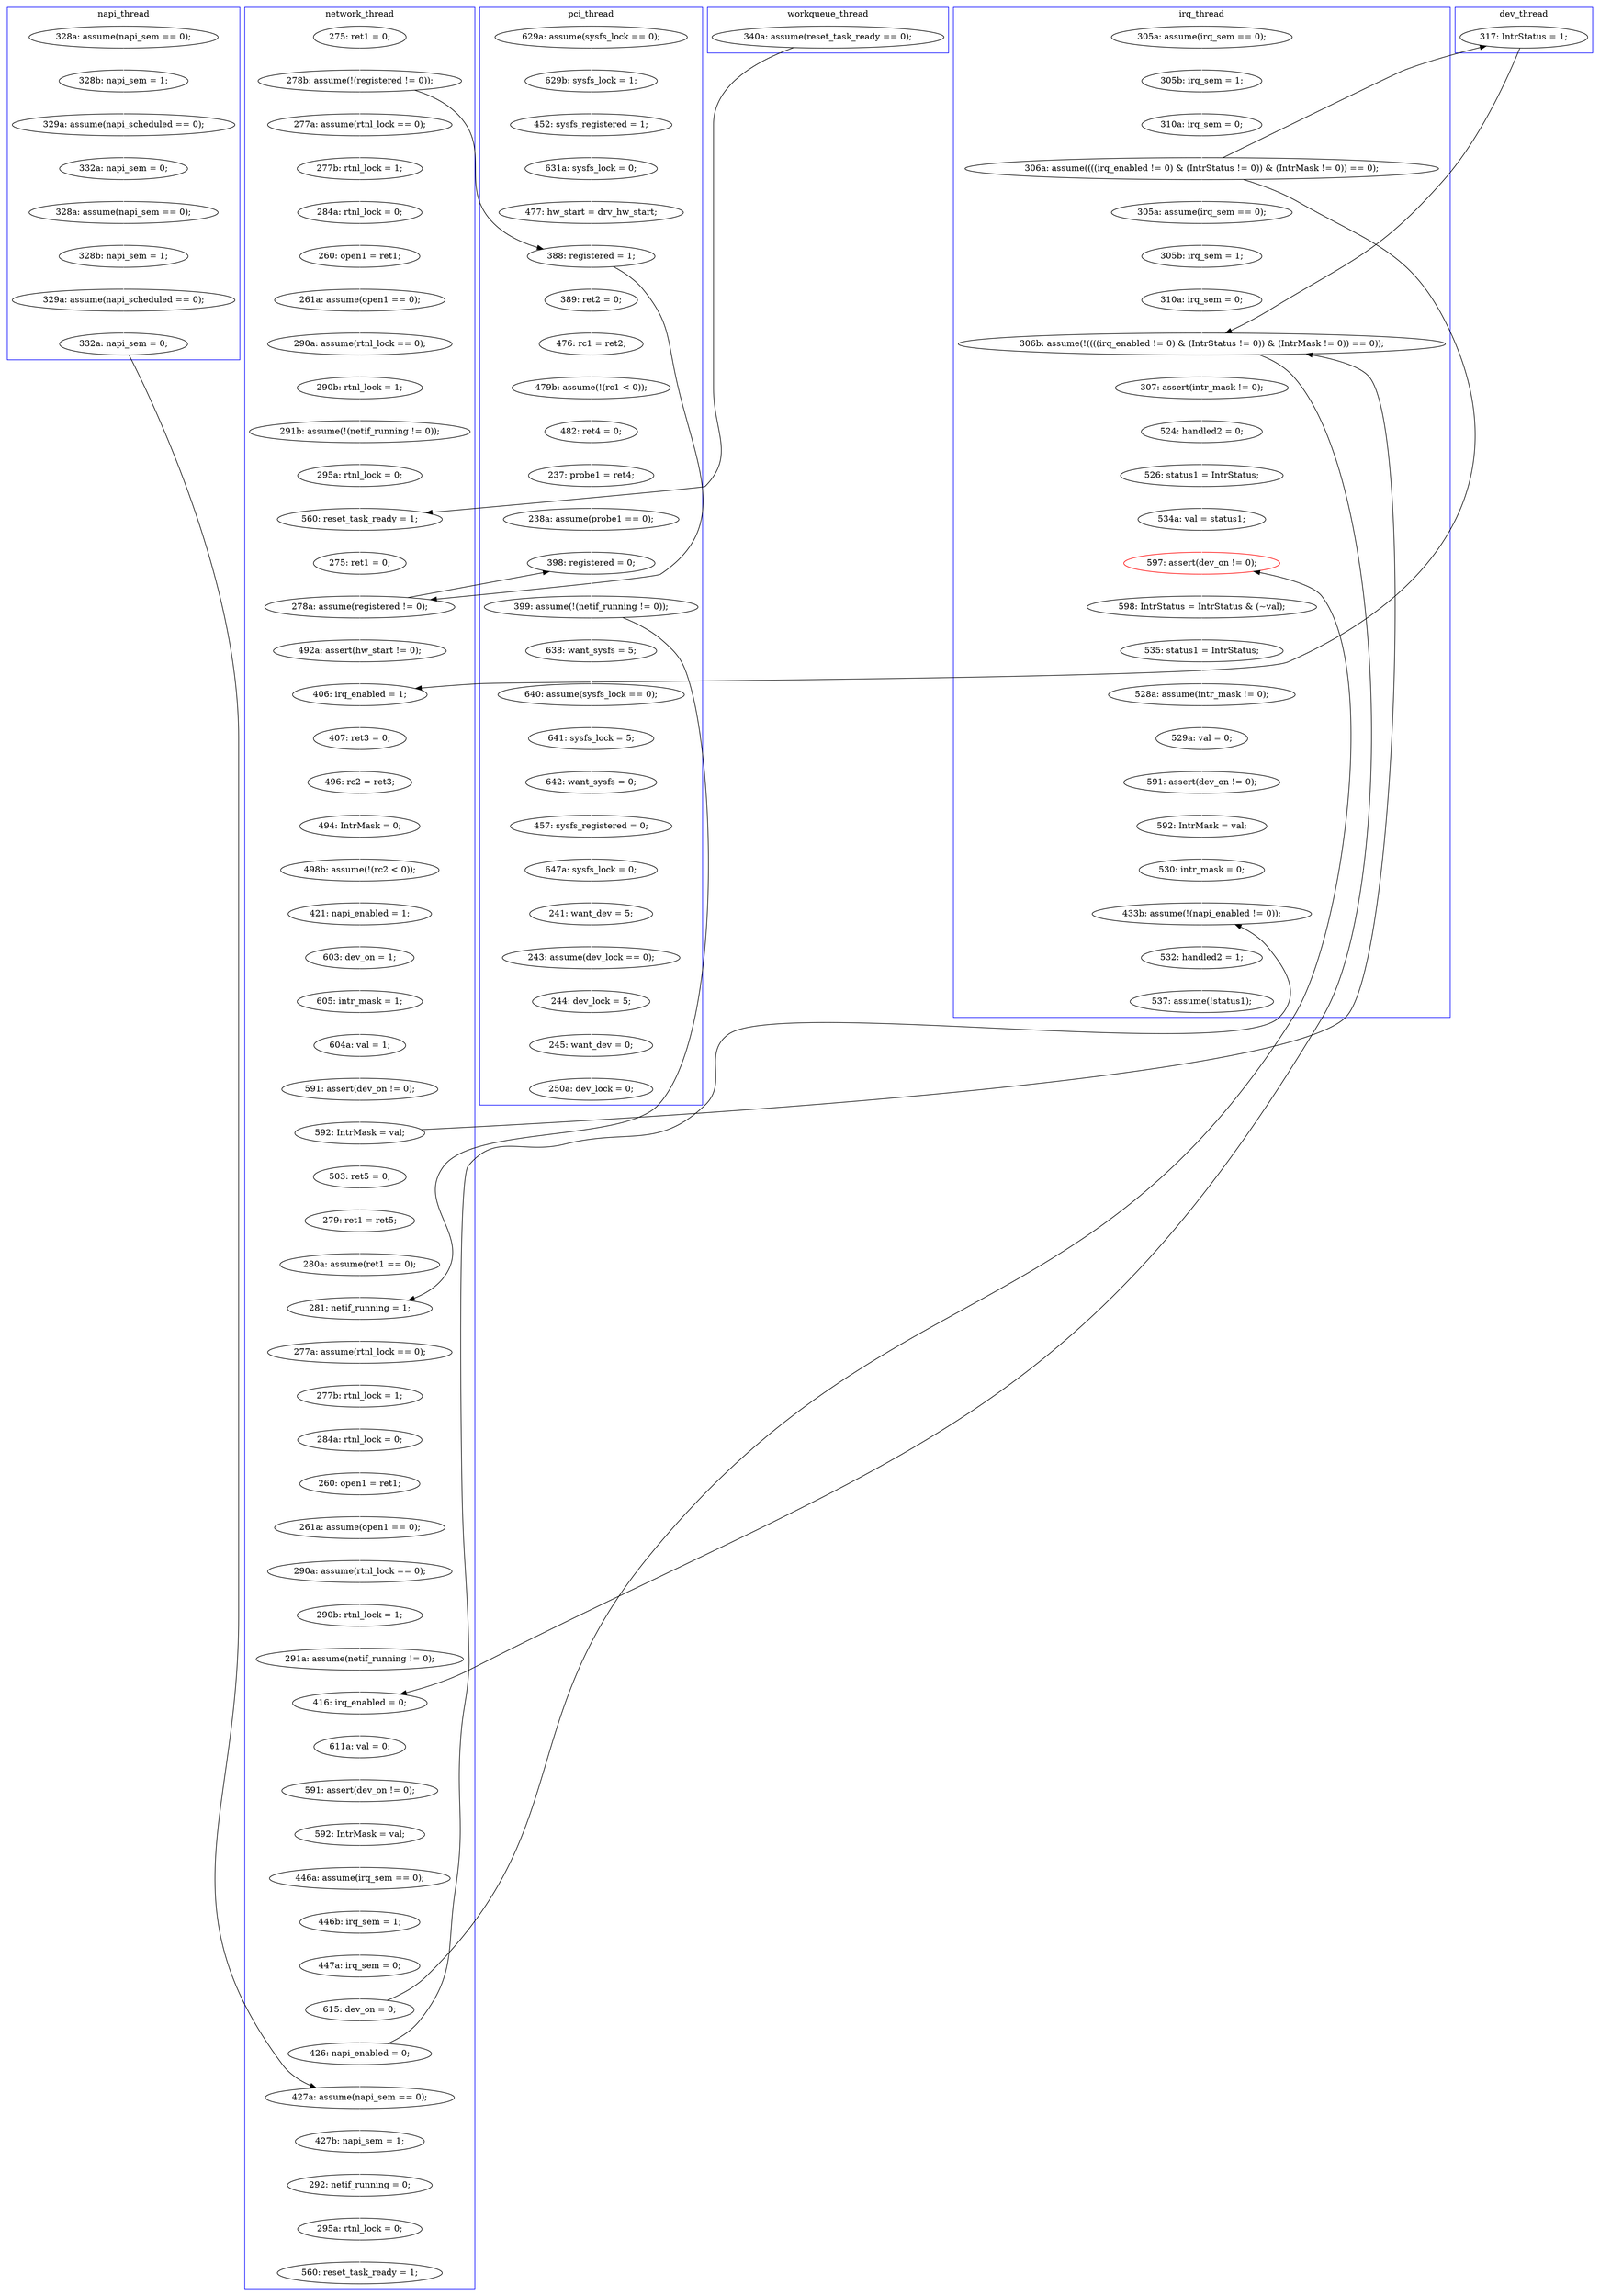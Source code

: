 digraph Counterexample {
	211 -> 213 [color = white, style = solid]
	189 -> 191 [color = white, style = solid]
	191 -> 194 [color = white, style = solid]
	202 -> 207 [color = white, style = solid]
	213 -> 214 [color = white, style = solid]
	95 -> 96 [color = white, style = solid]
	51 -> 71 [color = white, style = solid]
	35 -> 40 [color = white, style = solid]
	269 -> 271 [color = white, style = solid]
	214 -> 222 [color = white, style = solid]
	56 -> 58 [color = white, style = solid]
	222 -> 223 [color = white, style = solid]
	265 -> 269 [color = white, style = solid]
	188 -> 189 [color = white, style = solid]
	181 -> 183 [color = black, style = solid, constraint = false]
	278 -> 280 [color = white, style = solid]
	173 -> 174 [color = white, style = solid]
	226 -> 231 [color = white, style = solid]
	227 -> 230 [color = white, style = solid]
	136 -> 137 [color = white, style = solid]
	49 -> 51 [color = white, style = solid]
	152 -> 153 [color = white, style = solid]
	161 -> 162 [color = white, style = solid]
	231 -> 245 [color = white, style = solid]
	115 -> 118 [color = white, style = solid]
	124 -> 174 [color = black, style = solid, constraint = false]
	169 -> 170 [color = white, style = solid]
	260 -> 262 [color = white, style = solid]
	153 -> 246 [color = black, style = solid, constraint = false]
	71 -> 90 [color = white, style = solid]
	42 -> 45 [color = white, style = solid]
	34 -> 35 [color = white, style = solid]
	174 -> 187 [color = white, style = solid]
	62 -> 90 [color = black, style = solid, constraint = false]
	40 -> 175 [color = white, style = solid]
	262 -> 263 [color = white, style = solid]
	245 -> 278 [color = black, style = solid, constraint = false]
	158 -> 161 [color = white, style = solid]
	241 -> 257 [color = white, style = solid]
	145 -> 160 [color = white, style = solid]
	252 -> 258 [color = white, style = solid]
	149 -> 150 [color = white, style = solid]
	100 -> 102 [color = white, style = solid]
	246 -> 247 [color = white, style = solid]
	48 -> 49 [color = white, style = solid]
	242 -> 243 [color = white, style = solid]
	263 -> 265 [color = white, style = solid]
	123 -> 124 [color = white, style = solid]
	215 -> 225 [color = white, style = solid]
	240 -> 241 [color = white, style = solid]
	112 -> 136 [color = white, style = solid]
	234 -> 239 [color = white, style = solid]
	239 -> 240 [color = white, style = solid]
	128 -> 129 [color = white, style = solid]
	175 -> 176 [color = white, style = solid]
	37 -> 38 [color = white, style = solid]
	96 -> 103 [color = white, style = solid]
	38 -> 39 [color = white, style = solid]
	131 -> 145 [color = white, style = solid]
	146 -> 158 [color = white, style = solid]
	166 -> 169 [color = white, style = solid]
	140 -> 142 [color = white, style = solid]
	271 -> 278 [color = white, style = solid]
	247 -> 250 [color = white, style = solid]
	30 -> 95 [color = black, style = solid, constraint = false]
	106 -> 107 [color = white, style = solid]
	45 -> 48 [color = white, style = solid]
	170 -> 173 [color = white, style = solid]
	81 -> 83 [color = white, style = solid]
	176 -> 179 [color = white, style = solid]
	90 -> 100 [color = white, style = solid]
	86 -> 95 [color = white, style = solid]
	40 -> 181 [color = black, style = solid, constraint = false]
	179 -> 183 [color = white, style = solid]
	27 -> 30 [color = white, style = solid]
	147 -> 149 [color = white, style = solid]
	160 -> 234 [color = white, style = solid]
	280 -> 292 [color = white, style = solid]
	142 -> 146 [color = white, style = solid]
	55 -> 56 [color = white, style = solid]
	130 -> 131 [color = white, style = solid]
	231 -> 242 [color = black, style = solid, constraint = false]
	95 -> 102 [color = black, style = solid, constraint = false]
	30 -> 37 [color = white, style = solid]
	58 -> 147 [color = white, style = solid]
	164 -> 166 [color = white, style = solid]
	230 -> 242 [color = white, style = solid]
	103 -> 106 [color = white, style = solid]
	83 -> 86 [color = white, style = solid]
	137 -> 138 [color = white, style = solid]
	138 -> 140 [color = white, style = solid]
	199 -> 200 [color = white, style = solid]
	102 -> 123 [color = black, style = solid, constraint = false]
	124 -> 128 [color = white, style = solid]
	225 -> 227 [color = white, style = solid]
	118 -> 123 [color = white, style = solid]
	166 -> 183 [color = black, style = solid, constraint = false]
	129 -> 130 [color = white, style = solid]
	39 -> 42 [color = white, style = solid]
	207 -> 211 [color = white, style = solid]
	223 -> 226 [color = white, style = solid]
	183 -> 207 [color = black, style = solid, constraint = false]
	200 -> 202 [color = white, style = solid]
	150 -> 152 [color = white, style = solid]
	40 -> 136 [color = black, style = solid, constraint = false]
	183 -> 215 [color = white, style = solid]
	162 -> 164 [color = white, style = solid]
	78 -> 81 [color = white, style = solid]
	187 -> 188 [color = white, style = solid]
	250 -> 252 [color = white, style = solid]
	245 -> 246 [color = white, style = solid]
	243 -> 260 [color = white, style = solid]
	77 -> 78 [color = white, style = solid]
	102 -> 112 [color = white, style = solid]
	33 -> 34 [color = white, style = solid]
	107 -> 115 [color = white, style = solid]
	194 -> 199 [color = white, style = solid]
	subgraph cluster5 {
		label = workqueue_thread
		color = blue
		62  [label = "340a: assume(reset_task_ready == 0);"]
	}
	subgraph cluster4 {
		label = napi_thread
		color = blue
		55  [label = "328a: assume(napi_sem == 0);"]
		150  [label = "328b: napi_sem = 1;"]
		147  [label = "332a: napi_sem = 0;"]
		58  [label = "329a: assume(napi_scheduled == 0);"]
		56  [label = "328b: napi_sem = 1;"]
		153  [label = "332a: napi_sem = 0;"]
		152  [label = "329a: assume(napi_scheduled == 0);"]
		149  [label = "328a: assume(napi_sem == 0);"]
	}
	subgraph cluster1 {
		label = pci_thread
		color = blue
		257  [label = "250a: dev_lock = 0;"]
		241  [label = "245: want_dev = 0;"]
		123  [label = "398: registered = 0;"]
		77  [label = "629a: assume(sysfs_lock == 0);"]
		118  [label = "238a: assume(probe1 == 0);"]
		107  [label = "482: ret4 = 0;"]
		129  [label = "640: assume(sysfs_lock == 0);"]
		83  [label = "631a: sysfs_lock = 0;"]
		130  [label = "641: sysfs_lock = 5;"]
		124  [label = "399: assume(!(netif_running != 0));"]
		81  [label = "452: sysfs_registered = 1;"]
		106  [label = "479b: assume(!(rc1 < 0));"]
		95  [label = "388: registered = 1;"]
		239  [label = "243: assume(dev_lock == 0);"]
		86  [label = "477: hw_start = drv_hw_start;"]
		131  [label = "642: want_sysfs = 0;"]
		103  [label = "476: rc1 = ret2;"]
		240  [label = "244: dev_lock = 5;"]
		145  [label = "457: sysfs_registered = 0;"]
		78  [label = "629b: sysfs_lock = 1;"]
		234  [label = "241: want_dev = 5;"]
		96  [label = "389: ret2 = 0;"]
		160  [label = "647a: sysfs_lock = 0;"]
		128  [label = "638: want_sysfs = 5;"]
		115  [label = "237: probe1 = ret4;"]
	}
	subgraph cluster7 {
		label = dev_thread
		color = blue
		181  [label = "317: IntrStatus = 1;"]
	}
	subgraph cluster3 {
		label = irq_thread
		color = blue
		183  [label = "306b: assume(!((((irq_enabled != 0) & (IntrStatus != 0)) & (IntrMask != 0)) == 0));"]
		176  [label = "305b: irq_sem = 1;"]
		278  [label = "433b: assume(!(napi_enabled != 0));"]
		34  [label = "305b: irq_sem = 1;"]
		33  [label = "305a: assume(irq_sem == 0);"]
		230  [label = "534a: val = status1;"]
		280  [label = "532: handled2 = 1;"]
		175  [label = "305a: assume(irq_sem == 0);"]
		292  [label = "537: assume(!status1);"]
		265  [label = "591: assert(dev_on != 0);"]
		179  [label = "310a: irq_sem = 0;"]
		269  [label = "592: IntrMask = val;"]
		262  [label = "528a: assume(intr_mask != 0);"]
		35  [label = "310a: irq_sem = 0;"]
		227  [label = "526: status1 = IntrStatus;"]
		260  [label = "535: status1 = IntrStatus;"]
		243  [label = "598: IntrStatus = IntrStatus & (~val);"]
		215  [label = "307: assert(intr_mask != 0);"]
		271  [label = "530: intr_mask = 0;"]
		40  [label = "306a: assume((((irq_enabled != 0) & (IntrStatus != 0)) & (IntrMask != 0)) == 0);"]
		225  [label = "524: handled2 = 0;"]
		263  [label = "529a: val = 0;"]
		242  [label = "597: assert(dev_on != 0);", color = red]
	}
	subgraph cluster2 {
		label = network_thread
		color = blue
		162  [label = "604a: val = 1;"]
		39  [label = "284a: rtnl_lock = 0;"]
		166  [label = "592: IntrMask = val;"]
		169  [label = "503: ret5 = 0;"]
		71  [label = "295a: rtnl_lock = 0;"]
		136  [label = "406: irq_enabled = 1;"]
		191  [label = "260: open1 = ret1;"]
		51  [label = "291b: assume(!(netif_running != 0));"]
		226  [label = "447a: irq_sem = 0;"]
		222  [label = "446a: assume(irq_sem == 0);"]
		231  [label = "615: dev_on = 0;"]
		188  [label = "277b: rtnl_lock = 1;"]
		161  [label = "605: intr_mask = 1;"]
		102  [label = "278a: assume(registered != 0);"]
		137  [label = "407: ret3 = 0;"]
		27  [label = "275: ret1 = 0;"]
		246  [label = "427a: assume(napi_sem == 0);"]
		48  [label = "290a: assume(rtnl_lock == 0);"]
		223  [label = "446b: irq_sem = 1;"]
		213  [label = "591: assert(dev_on != 0);"]
		146  [label = "421: napi_enabled = 1;"]
		250  [label = "292: netif_running = 0;"]
		200  [label = "290b: rtnl_lock = 1;"]
		252  [label = "295a: rtnl_lock = 0;"]
		42  [label = "260: open1 = ret1;"]
		174  [label = "281: netif_running = 1;"]
		245  [label = "426: napi_enabled = 0;"]
		214  [label = "592: IntrMask = val;"]
		173  [label = "280a: assume(ret1 == 0);"]
		207  [label = "416: irq_enabled = 0;"]
		30  [label = "278b: assume(!(registered != 0));"]
		187  [label = "277a: assume(rtnl_lock == 0);"]
		247  [label = "427b: napi_sem = 1;"]
		199  [label = "290a: assume(rtnl_lock == 0);"]
		45  [label = "261a: assume(open1 == 0);"]
		211  [label = "611a: val = 0;"]
		158  [label = "603: dev_on = 1;"]
		189  [label = "284a: rtnl_lock = 0;"]
		164  [label = "591: assert(dev_on != 0);"]
		138  [label = "496: rc2 = ret3;"]
		49  [label = "290b: rtnl_lock = 1;"]
		38  [label = "277b: rtnl_lock = 1;"]
		37  [label = "277a: assume(rtnl_lock == 0);"]
		90  [label = "560: reset_task_ready = 1;"]
		142  [label = "498b: assume(!(rc2 < 0));"]
		140  [label = "494: IntrMask = 0;"]
		258  [label = "560: reset_task_ready = 1;"]
		170  [label = "279: ret1 = ret5;"]
		100  [label = "275: ret1 = 0;"]
		194  [label = "261a: assume(open1 == 0);"]
		202  [label = "291a: assume(netif_running != 0);"]
		112  [label = "492a: assert(hw_start != 0);"]
	}
}